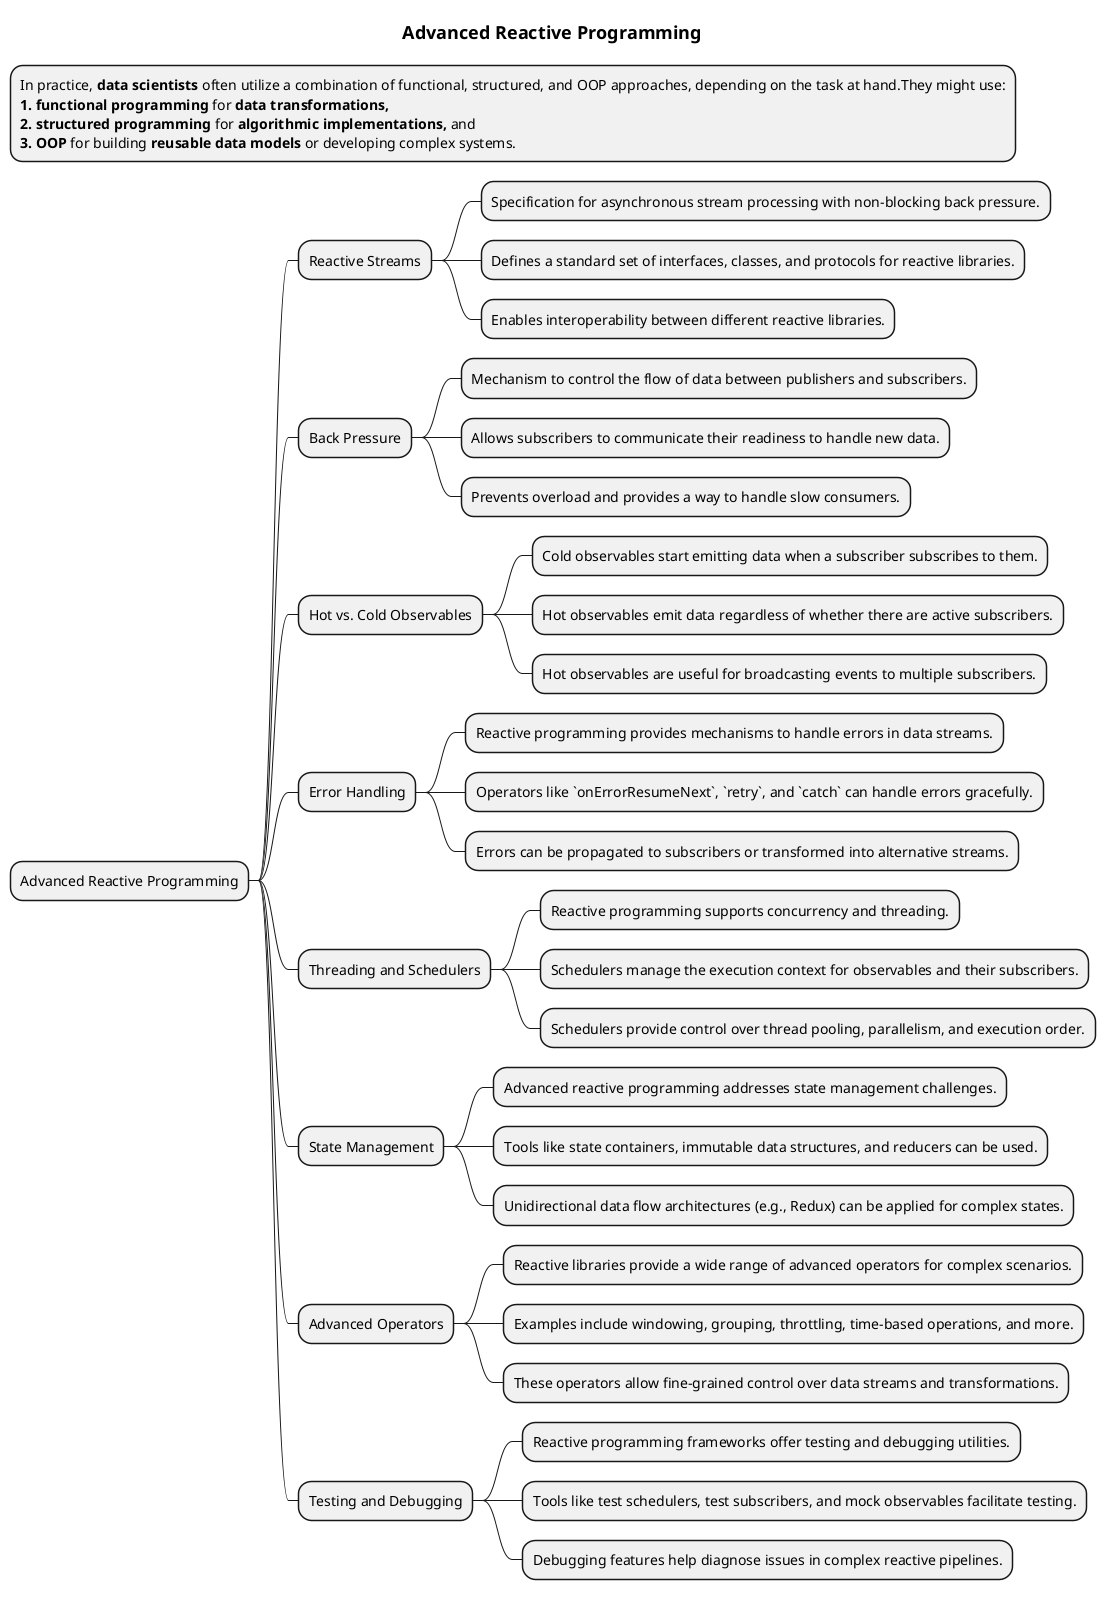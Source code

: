 @startmindmap


title = Advanced Reactive Programming

*:In practice, **data scientists** often utilize a combination of functional, structured, and OOP approaches, depending on the task at hand.They might use:
**1. functional programming** for **data transformations,**
**2. structured programming** for **algorithmic implementations,** and
**3. OOP** for building **reusable data models** or developing complex systems.;

* Advanced Reactive Programming
** Reactive Streams
*** Specification for asynchronous stream processing with non-blocking back pressure.
*** Defines a standard set of interfaces, classes, and protocols for reactive libraries.
*** Enables interoperability between different reactive libraries.
** Back Pressure
*** Mechanism to control the flow of data between publishers and subscribers.
*** Allows subscribers to communicate their readiness to handle new data.
*** Prevents overload and provides a way to handle slow consumers.
** Hot vs. Cold Observables
*** Cold observables start emitting data when a subscriber subscribes to them.
*** Hot observables emit data regardless of whether there are active subscribers.
*** Hot observables are useful for broadcasting events to multiple subscribers.
** Error Handling
*** Reactive programming provides mechanisms to handle errors in data streams.
*** Operators like `onErrorResumeNext`, `retry`, and `catch` can handle errors gracefully.
*** Errors can be propagated to subscribers or transformed into alternative streams.
** Threading and Schedulers
*** Reactive programming supports concurrency and threading.
*** Schedulers manage the execution context for observables and their subscribers.
*** Schedulers provide control over thread pooling, parallelism, and execution order.
** State Management
*** Advanced reactive programming addresses state management challenges.
*** Tools like state containers, immutable data structures, and reducers can be used.
*** Unidirectional data flow architectures (e.g., Redux) can be applied for complex states.
** Advanced Operators
*** Reactive libraries provide a wide range of advanced operators for complex scenarios.
*** Examples include windowing, grouping, throttling, time-based operations, and more.
*** These operators allow fine-grained control over data streams and transformations.
** Testing and Debugging
*** Reactive programming frameworks offer testing and debugging utilities.
*** Tools like test schedulers, test subscribers, and mock observables facilitate testing.
*** Debugging features help diagnose issues in complex reactive pipelines.
@endmindmap
